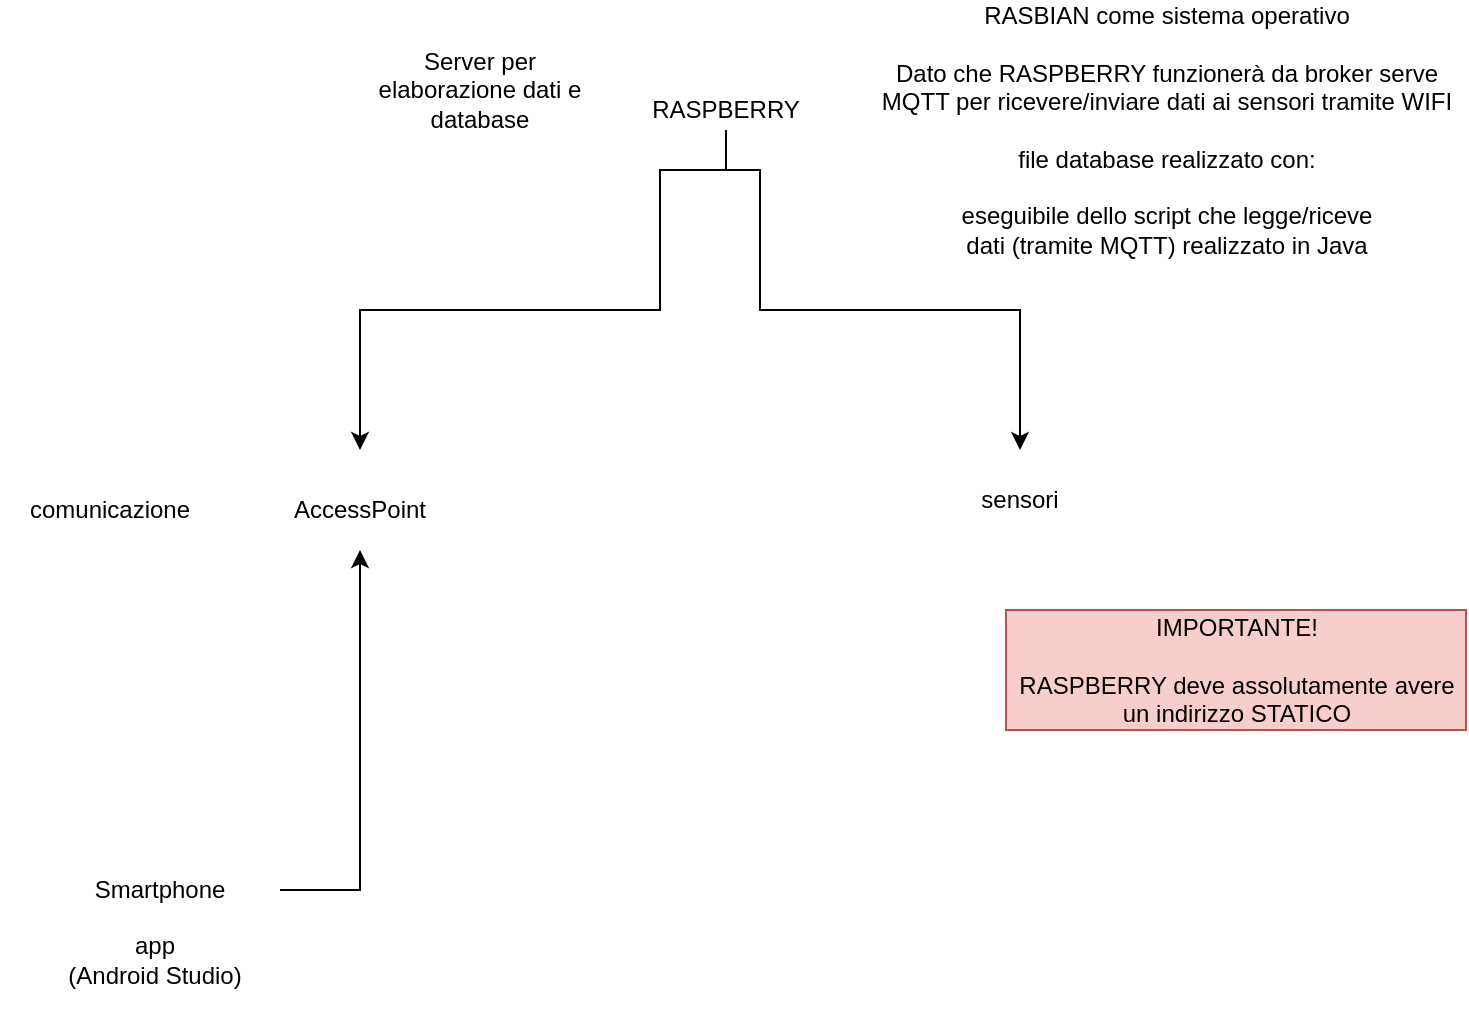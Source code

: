 <mxfile version="12.6.1" type="github">
  <diagram id="jOwxQRzLdsGZAGW3T-rJ" name="Page-1">
    <mxGraphModel dx="942" dy="565" grid="1" gridSize="10" guides="1" tooltips="1" connect="1" arrows="1" fold="1" page="1" pageScale="1" pageWidth="827" pageHeight="1169" math="0" shadow="0">
      <root>
        <mxCell id="0"/>
        <mxCell id="1" parent="0"/>
        <mxCell id="qqwgGRbAWIG4YhFgmM8M-5" style="edgeStyle=orthogonalEdgeStyle;rounded=0;orthogonalLoop=1;jettySize=auto;html=1;exitX=0.5;exitY=1;exitDx=0;exitDy=0;" parent="1" source="qqwgGRbAWIG4YhFgmM8M-2" edge="1">
          <mxGeometry relative="1" as="geometry">
            <mxPoint x="230" y="230" as="targetPoint"/>
            <Array as="points">
              <mxPoint x="380" y="90"/>
              <mxPoint x="380" y="160"/>
              <mxPoint x="230" y="160"/>
            </Array>
          </mxGeometry>
        </mxCell>
        <mxCell id="qqwgGRbAWIG4YhFgmM8M-14" style="edgeStyle=orthogonalEdgeStyle;rounded=0;orthogonalLoop=1;jettySize=auto;html=1;exitX=0.5;exitY=1;exitDx=0;exitDy=0;" parent="1" source="qqwgGRbAWIG4YhFgmM8M-2" edge="1">
          <mxGeometry relative="1" as="geometry">
            <mxPoint x="560" y="230" as="targetPoint"/>
            <Array as="points">
              <mxPoint x="430" y="90"/>
              <mxPoint x="430" y="160"/>
              <mxPoint x="560" y="160"/>
            </Array>
          </mxGeometry>
        </mxCell>
        <mxCell id="qqwgGRbAWIG4YhFgmM8M-2" value="RASPBERRY" style="text;html=1;strokeColor=none;fillColor=none;align=center;verticalAlign=middle;whiteSpace=wrap;rounded=0;" parent="1" vertex="1">
          <mxGeometry x="343" y="50" width="140" height="20" as="geometry"/>
        </mxCell>
        <mxCell id="qqwgGRbAWIG4YhFgmM8M-6" style="edgeStyle=orthogonalEdgeStyle;rounded=0;orthogonalLoop=1;jettySize=auto;html=1;" parent="1" source="qqwgGRbAWIG4YhFgmM8M-3" edge="1">
          <mxGeometry relative="1" as="geometry">
            <mxPoint x="230" y="280" as="targetPoint"/>
            <Array as="points">
              <mxPoint x="230" y="450"/>
            </Array>
          </mxGeometry>
        </mxCell>
        <mxCell id="qqwgGRbAWIG4YhFgmM8M-3" value="Smartphone" style="text;html=1;strokeColor=none;fillColor=none;align=center;verticalAlign=middle;whiteSpace=wrap;rounded=0;" parent="1" vertex="1">
          <mxGeometry x="70" y="440" width="120" height="20" as="geometry"/>
        </mxCell>
        <mxCell id="qqwgGRbAWIG4YhFgmM8M-4" value="AccessPoint" style="text;html=1;strokeColor=none;fillColor=none;align=center;verticalAlign=middle;whiteSpace=wrap;rounded=0;" parent="1" vertex="1">
          <mxGeometry x="160" y="250" width="140" height="20" as="geometry"/>
        </mxCell>
        <mxCell id="qqwgGRbAWIG4YhFgmM8M-7" value="app &lt;br&gt;(Android Studio)" style="text;html=1;strokeColor=none;fillColor=none;align=center;verticalAlign=middle;whiteSpace=wrap;rounded=0;" parent="1" vertex="1">
          <mxGeometry x="70" y="460" width="115" height="50" as="geometry"/>
        </mxCell>
        <mxCell id="qqwgGRbAWIG4YhFgmM8M-8" value="comunicazione" style="text;html=1;strokeColor=none;fillColor=none;align=center;verticalAlign=middle;whiteSpace=wrap;rounded=0;" parent="1" vertex="1">
          <mxGeometry x="50" y="245" width="110" height="30" as="geometry"/>
        </mxCell>
        <mxCell id="qqwgGRbAWIG4YhFgmM8M-9" value="Server per elaborazione dati e database" style="text;html=1;strokeColor=none;fillColor=none;align=center;verticalAlign=middle;whiteSpace=wrap;rounded=0;" parent="1" vertex="1">
          <mxGeometry x="230" y="20" width="120" height="60" as="geometry"/>
        </mxCell>
        <mxCell id="qqwgGRbAWIG4YhFgmM8M-11" value="sensori" style="text;html=1;strokeColor=none;fillColor=none;align=center;verticalAlign=middle;whiteSpace=wrap;rounded=0;" parent="1" vertex="1">
          <mxGeometry x="540" y="245" width="40" height="20" as="geometry"/>
        </mxCell>
        <mxCell id="qqwgGRbAWIG4YhFgmM8M-15" value="RASBIAN come sistema operativo&lt;br&gt;&lt;br&gt;Dato che RASPBERRY funzionerà da broker serve&lt;br&gt;MQTT per ricevere/inviare dati ai sensori tramite WIFI&lt;br&gt;&lt;br&gt;file database realizzato con:&lt;br&gt;&lt;br&gt;eseguibile dello script che legge/riceve &lt;br&gt;dati (tramite MQTT) realizzato in Java" style="text;html=1;align=center;verticalAlign=middle;resizable=0;points=[];autosize=1;" parent="1" vertex="1">
          <mxGeometry x="483" y="5" width="300" height="130" as="geometry"/>
        </mxCell>
        <mxCell id="YnlkfsgVDuz-QR-ksa33-1" value="IMPORTANTE!&lt;br&gt;&lt;br&gt;RASPBERRY deve assolutamente avere&lt;br&gt;un indirizzo STATICO" style="text;html=1;align=center;verticalAlign=middle;resizable=0;points=[];autosize=1;fillColor=#f8cecc;strokeColor=#b85450;" vertex="1" parent="1">
          <mxGeometry x="553" y="310" width="230" height="60" as="geometry"/>
        </mxCell>
      </root>
    </mxGraphModel>
  </diagram>
</mxfile>
